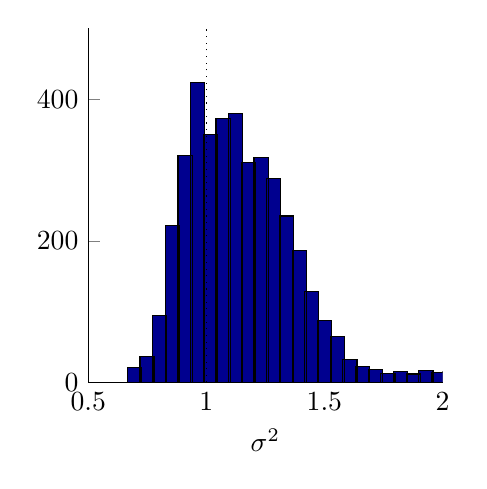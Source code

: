 % This file was created by matlab2tikz v0.4.4 running on MATLAB 8.3.
% Copyright (c) 2008--2013, Nico Schlömer <nico.schloemer@gmail.com>
% All rights reserved.
% 
% The latest updates can be retrieved from
%   http://www.mathworks.com/matlabcentral/fileexchange/22022-matlab2tikz
% where you can also make suggestions and rate matlab2tikz.
% 
%
% defining custom colors
\definecolor{mycolor1}{rgb}{0,0,0.562}%
%
\begin{tikzpicture}

\begin{axis}[%
width=4.5cm,
height=4.5cm,
area legend,
scale only axis,
xmin=0.5,
xmax=2,
xlabel={$\sigma^2$},
ymin=0,
ymax=500,
axis x line*=bottom,
axis y line*=left
]
\addplot[ybar,bar width=0.179cm,draw=black,fill=mycolor1] plot coordinates{(0.695,21)
(0.749,37)
(0.802,94)
(0.856,222)
(0.91,320)
(0.963,423)
(1.017,350)
(1.071,373)
(1.125,380)
(1.178,311)
(1.232,318)
(1.286,288)
(1.339,235)
(1.393,186)
(1.447,129)
(1.5,88)
(1.554,65)
(1.608,33)
(1.662,23)
(1.715,19)
(1.769,13)
(1.823,16)
(1.876,12)
(1.93,17)
(1.984,14)
(2.037,5)
(2.091,4)
(2.145,3)
(2.199,0)
(2.252,1)};

\addplot [
color=black,
solid,
forget plot
]
table[row sep=crcr]{
0.5 0\\
2 0\\
};
\addplot [
color=black,
dotted,
forget plot
]
table[row sep=crcr]{
1 0\\
1 500\\
};
\end{axis}
\end{tikzpicture}%